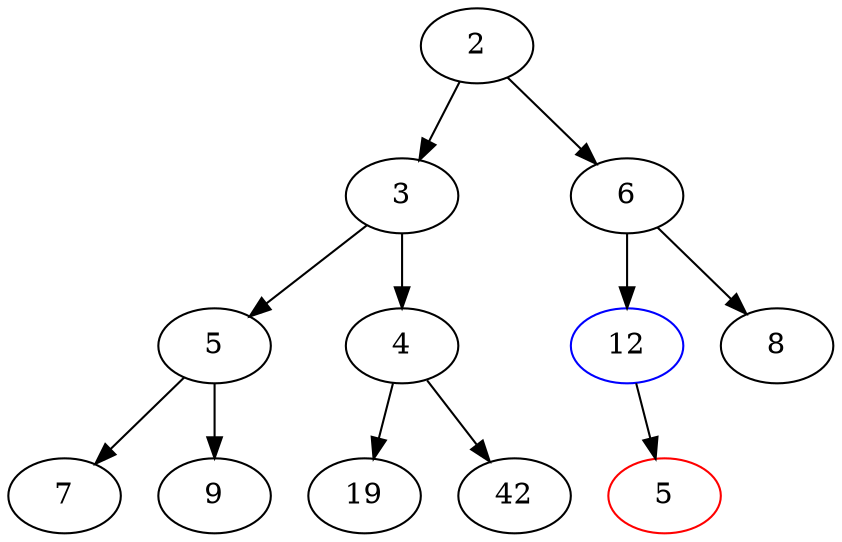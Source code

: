 digraph G {
	20 [color="red",label="5"]
	12 [color="blue"]
	2 -> 3;
	2 -> 6;
	3 -> 5;
	3 -> 4;
	6 -> 12;
	6 -> 8;
	5 -> 7;
	5 -> 9;
	4 -> 19;
	4 -> 42;
	12 -> 20;
}

